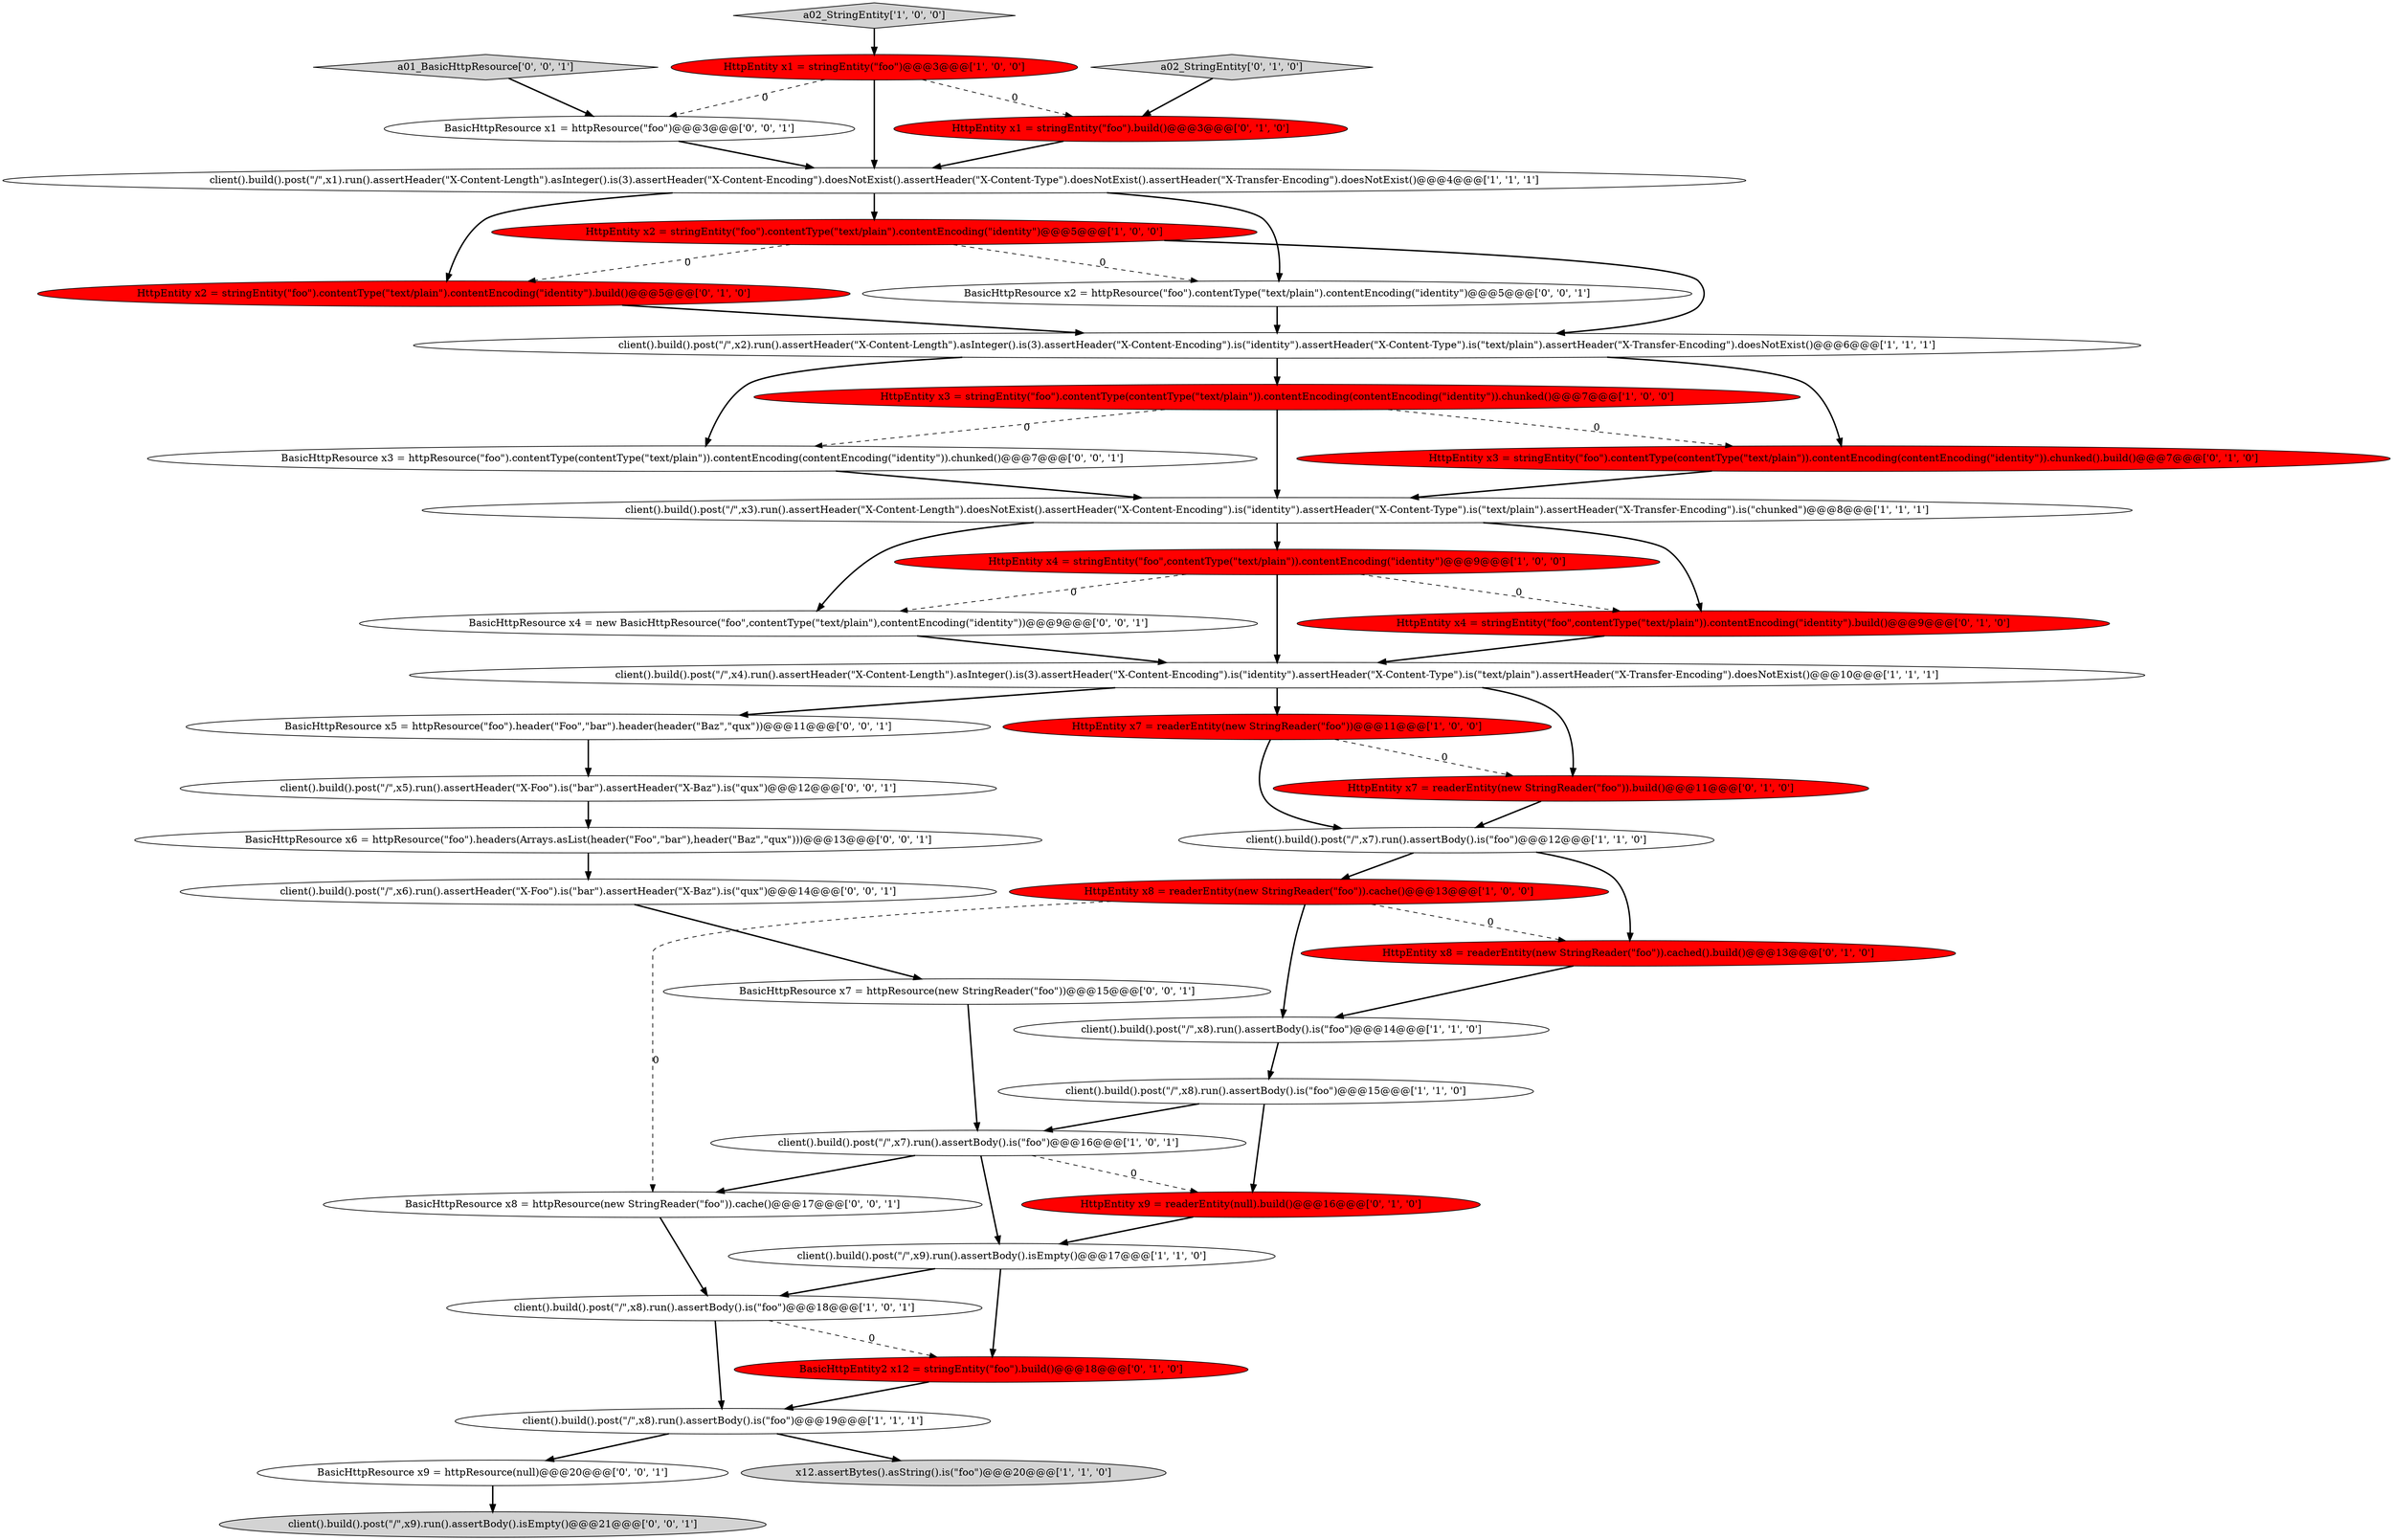 digraph {
37 [style = filled, label = "BasicHttpResource x7 = httpResource(new StringReader(\"foo\"))@@@15@@@['0', '0', '1']", fillcolor = white, shape = ellipse image = "AAA0AAABBB3BBB"];
17 [style = filled, label = "HttpEntity x3 = stringEntity(\"foo\").contentType(contentType(\"text/plain\")).contentEncoding(contentEncoding(\"identity\")).chunked()@@@7@@@['1', '0', '0']", fillcolor = red, shape = ellipse image = "AAA1AAABBB1BBB"];
2 [style = filled, label = "client().build().post(\"/\",x3).run().assertHeader(\"X-Content-Length\").doesNotExist().assertHeader(\"X-Content-Encoding\").is(\"identity\").assertHeader(\"X-Content-Type\").is(\"text/plain\").assertHeader(\"X-Transfer-Encoding\").is(\"chunked\")@@@8@@@['1', '1', '1']", fillcolor = white, shape = ellipse image = "AAA0AAABBB1BBB"];
27 [style = filled, label = "HttpEntity x7 = readerEntity(new StringReader(\"foo\")).build()@@@11@@@['0', '1', '0']", fillcolor = red, shape = ellipse image = "AAA1AAABBB2BBB"];
13 [style = filled, label = "HttpEntity x8 = readerEntity(new StringReader(\"foo\")).cache()@@@13@@@['1', '0', '0']", fillcolor = red, shape = ellipse image = "AAA1AAABBB1BBB"];
4 [style = filled, label = "client().build().post(\"/\",x7).run().assertBody().is(\"foo\")@@@12@@@['1', '1', '0']", fillcolor = white, shape = ellipse image = "AAA0AAABBB1BBB"];
19 [style = filled, label = "HttpEntity x2 = stringEntity(\"foo\").contentType(\"text/plain\").contentEncoding(\"identity\").build()@@@5@@@['0', '1', '0']", fillcolor = red, shape = ellipse image = "AAA1AAABBB2BBB"];
14 [style = filled, label = "a02_StringEntity['1', '0', '0']", fillcolor = lightgray, shape = diamond image = "AAA0AAABBB1BBB"];
1 [style = filled, label = "client().build().post(\"/\",x9).run().assertBody().isEmpty()@@@17@@@['1', '1', '0']", fillcolor = white, shape = ellipse image = "AAA0AAABBB1BBB"];
25 [style = filled, label = "a02_StringEntity['0', '1', '0']", fillcolor = lightgray, shape = diamond image = "AAA0AAABBB2BBB"];
40 [style = filled, label = "BasicHttpResource x9 = httpResource(null)@@@20@@@['0', '0', '1']", fillcolor = white, shape = ellipse image = "AAA0AAABBB3BBB"];
16 [style = filled, label = "client().build().post(\"/\",x1).run().assertHeader(\"X-Content-Length\").asInteger().is(3).assertHeader(\"X-Content-Encoding\").doesNotExist().assertHeader(\"X-Content-Type\").doesNotExist().assertHeader(\"X-Transfer-Encoding\").doesNotExist()@@@4@@@['1', '1', '1']", fillcolor = white, shape = ellipse image = "AAA0AAABBB1BBB"];
34 [style = filled, label = "BasicHttpResource x1 = httpResource(\"foo\")@@@3@@@['0', '0', '1']", fillcolor = white, shape = ellipse image = "AAA0AAABBB3BBB"];
12 [style = filled, label = "client().build().post(\"/\",x4).run().assertHeader(\"X-Content-Length\").asInteger().is(3).assertHeader(\"X-Content-Encoding\").is(\"identity\").assertHeader(\"X-Content-Type\").is(\"text/plain\").assertHeader(\"X-Transfer-Encoding\").doesNotExist()@@@10@@@['1', '1', '1']", fillcolor = white, shape = ellipse image = "AAA0AAABBB1BBB"];
30 [style = filled, label = "client().build().post(\"/\",x6).run().assertHeader(\"X-Foo\").is(\"bar\").assertHeader(\"X-Baz\").is(\"qux\")@@@14@@@['0', '0', '1']", fillcolor = white, shape = ellipse image = "AAA0AAABBB3BBB"];
31 [style = filled, label = "BasicHttpResource x4 = new BasicHttpResource(\"foo\",contentType(\"text/plain\"),contentEncoding(\"identity\"))@@@9@@@['0', '0', '1']", fillcolor = white, shape = ellipse image = "AAA0AAABBB3BBB"];
23 [style = filled, label = "BasicHttpEntity2 x12 = stringEntity(\"foo\").build()@@@18@@@['0', '1', '0']", fillcolor = red, shape = ellipse image = "AAA1AAABBB2BBB"];
24 [style = filled, label = "HttpEntity x8 = readerEntity(new StringReader(\"foo\")).cached().build()@@@13@@@['0', '1', '0']", fillcolor = red, shape = ellipse image = "AAA1AAABBB2BBB"];
7 [style = filled, label = "HttpEntity x1 = stringEntity(\"foo\")@@@3@@@['1', '0', '0']", fillcolor = red, shape = ellipse image = "AAA1AAABBB1BBB"];
5 [style = filled, label = "client().build().post(\"/\",x2).run().assertHeader(\"X-Content-Length\").asInteger().is(3).assertHeader(\"X-Content-Encoding\").is(\"identity\").assertHeader(\"X-Content-Type\").is(\"text/plain\").assertHeader(\"X-Transfer-Encoding\").doesNotExist()@@@6@@@['1', '1', '1']", fillcolor = white, shape = ellipse image = "AAA0AAABBB1BBB"];
8 [style = filled, label = "client().build().post(\"/\",x7).run().assertBody().is(\"foo\")@@@16@@@['1', '0', '1']", fillcolor = white, shape = ellipse image = "AAA0AAABBB1BBB"];
20 [style = filled, label = "HttpEntity x3 = stringEntity(\"foo\").contentType(contentType(\"text/plain\")).contentEncoding(contentEncoding(\"identity\")).chunked().build()@@@7@@@['0', '1', '0']", fillcolor = red, shape = ellipse image = "AAA1AAABBB2BBB"];
10 [style = filled, label = "client().build().post(\"/\",x8).run().assertBody().is(\"foo\")@@@19@@@['1', '1', '1']", fillcolor = white, shape = ellipse image = "AAA0AAABBB1BBB"];
0 [style = filled, label = "client().build().post(\"/\",x8).run().assertBody().is(\"foo\")@@@18@@@['1', '0', '1']", fillcolor = white, shape = ellipse image = "AAA0AAABBB1BBB"];
9 [style = filled, label = "client().build().post(\"/\",x8).run().assertBody().is(\"foo\")@@@14@@@['1', '1', '0']", fillcolor = white, shape = ellipse image = "AAA0AAABBB1BBB"];
38 [style = filled, label = "BasicHttpResource x2 = httpResource(\"foo\").contentType(\"text/plain\").contentEncoding(\"identity\")@@@5@@@['0', '0', '1']", fillcolor = white, shape = ellipse image = "AAA0AAABBB3BBB"];
15 [style = filled, label = "HttpEntity x4 = stringEntity(\"foo\",contentType(\"text/plain\")).contentEncoding(\"identity\")@@@9@@@['1', '0', '0']", fillcolor = red, shape = ellipse image = "AAA1AAABBB1BBB"];
22 [style = filled, label = "HttpEntity x1 = stringEntity(\"foo\").build()@@@3@@@['0', '1', '0']", fillcolor = red, shape = ellipse image = "AAA1AAABBB2BBB"];
3 [style = filled, label = "HttpEntity x2 = stringEntity(\"foo\").contentType(\"text/plain\").contentEncoding(\"identity\")@@@5@@@['1', '0', '0']", fillcolor = red, shape = ellipse image = "AAA1AAABBB1BBB"];
39 [style = filled, label = "client().build().post(\"/\",x5).run().assertHeader(\"X-Foo\").is(\"bar\").assertHeader(\"X-Baz\").is(\"qux\")@@@12@@@['0', '0', '1']", fillcolor = white, shape = ellipse image = "AAA0AAABBB3BBB"];
6 [style = filled, label = "x12.assertBytes().asString().is(\"foo\")@@@20@@@['1', '1', '0']", fillcolor = lightgray, shape = ellipse image = "AAA0AAABBB1BBB"];
28 [style = filled, label = "BasicHttpResource x6 = httpResource(\"foo\").headers(Arrays.asList(header(\"Foo\",\"bar\"),header(\"Baz\",\"qux\")))@@@13@@@['0', '0', '1']", fillcolor = white, shape = ellipse image = "AAA0AAABBB3BBB"];
18 [style = filled, label = "HttpEntity x7 = readerEntity(new StringReader(\"foo\"))@@@11@@@['1', '0', '0']", fillcolor = red, shape = ellipse image = "AAA1AAABBB1BBB"];
26 [style = filled, label = "HttpEntity x4 = stringEntity(\"foo\",contentType(\"text/plain\")).contentEncoding(\"identity\").build()@@@9@@@['0', '1', '0']", fillcolor = red, shape = ellipse image = "AAA1AAABBB2BBB"];
35 [style = filled, label = "BasicHttpResource x3 = httpResource(\"foo\").contentType(contentType(\"text/plain\")).contentEncoding(contentEncoding(\"identity\")).chunked()@@@7@@@['0', '0', '1']", fillcolor = white, shape = ellipse image = "AAA0AAABBB3BBB"];
29 [style = filled, label = "BasicHttpResource x5 = httpResource(\"foo\").header(\"Foo\",\"bar\").header(header(\"Baz\",\"qux\"))@@@11@@@['0', '0', '1']", fillcolor = white, shape = ellipse image = "AAA0AAABBB3BBB"];
11 [style = filled, label = "client().build().post(\"/\",x8).run().assertBody().is(\"foo\")@@@15@@@['1', '1', '0']", fillcolor = white, shape = ellipse image = "AAA0AAABBB1BBB"];
33 [style = filled, label = "client().build().post(\"/\",x9).run().assertBody().isEmpty()@@@21@@@['0', '0', '1']", fillcolor = lightgray, shape = ellipse image = "AAA0AAABBB3BBB"];
32 [style = filled, label = "a01_BasicHttpResource['0', '0', '1']", fillcolor = lightgray, shape = diamond image = "AAA0AAABBB3BBB"];
36 [style = filled, label = "BasicHttpResource x8 = httpResource(new StringReader(\"foo\")).cache()@@@17@@@['0', '0', '1']", fillcolor = white, shape = ellipse image = "AAA0AAABBB3BBB"];
21 [style = filled, label = "HttpEntity x9 = readerEntity(null).build()@@@16@@@['0', '1', '0']", fillcolor = red, shape = ellipse image = "AAA1AAABBB2BBB"];
16->3 [style = bold, label=""];
38->5 [style = bold, label=""];
2->26 [style = bold, label=""];
4->24 [style = bold, label=""];
9->11 [style = bold, label=""];
16->38 [style = bold, label=""];
13->36 [style = dashed, label="0"];
25->22 [style = bold, label=""];
5->20 [style = bold, label=""];
28->30 [style = bold, label=""];
29->39 [style = bold, label=""];
22->16 [style = bold, label=""];
13->24 [style = dashed, label="0"];
0->23 [style = dashed, label="0"];
18->27 [style = dashed, label="0"];
11->21 [style = bold, label=""];
4->13 [style = bold, label=""];
3->38 [style = dashed, label="0"];
35->2 [style = bold, label=""];
17->35 [style = dashed, label="0"];
1->0 [style = bold, label=""];
32->34 [style = bold, label=""];
30->37 [style = bold, label=""];
8->21 [style = dashed, label="0"];
16->19 [style = bold, label=""];
5->17 [style = bold, label=""];
10->6 [style = bold, label=""];
31->12 [style = bold, label=""];
39->28 [style = bold, label=""];
1->23 [style = bold, label=""];
14->7 [style = bold, label=""];
3->19 [style = dashed, label="0"];
20->2 [style = bold, label=""];
8->1 [style = bold, label=""];
19->5 [style = bold, label=""];
27->4 [style = bold, label=""];
26->12 [style = bold, label=""];
3->5 [style = bold, label=""];
0->10 [style = bold, label=""];
8->36 [style = bold, label=""];
12->29 [style = bold, label=""];
36->0 [style = bold, label=""];
40->33 [style = bold, label=""];
18->4 [style = bold, label=""];
17->2 [style = bold, label=""];
17->20 [style = dashed, label="0"];
34->16 [style = bold, label=""];
21->1 [style = bold, label=""];
2->15 [style = bold, label=""];
7->16 [style = bold, label=""];
12->18 [style = bold, label=""];
15->31 [style = dashed, label="0"];
23->10 [style = bold, label=""];
10->40 [style = bold, label=""];
15->26 [style = dashed, label="0"];
11->8 [style = bold, label=""];
15->12 [style = bold, label=""];
13->9 [style = bold, label=""];
37->8 [style = bold, label=""];
12->27 [style = bold, label=""];
7->22 [style = dashed, label="0"];
5->35 [style = bold, label=""];
7->34 [style = dashed, label="0"];
24->9 [style = bold, label=""];
2->31 [style = bold, label=""];
}
